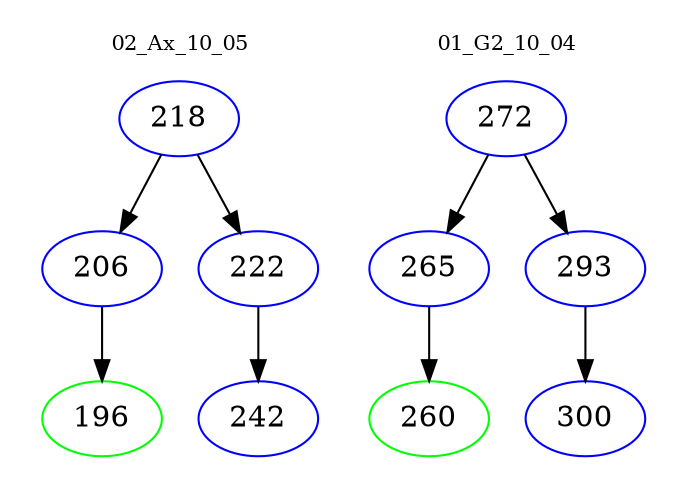 digraph{
subgraph cluster_0 {
color = white
label = "02_Ax_10_05";
fontsize=10;
T0_218 [label="218", color="blue"]
T0_218 -> T0_206 [color="black"]
T0_206 [label="206", color="blue"]
T0_206 -> T0_196 [color="black"]
T0_196 [label="196", color="green"]
T0_218 -> T0_222 [color="black"]
T0_222 [label="222", color="blue"]
T0_222 -> T0_242 [color="black"]
T0_242 [label="242", color="blue"]
}
subgraph cluster_1 {
color = white
label = "01_G2_10_04";
fontsize=10;
T1_272 [label="272", color="blue"]
T1_272 -> T1_265 [color="black"]
T1_265 [label="265", color="blue"]
T1_265 -> T1_260 [color="black"]
T1_260 [label="260", color="green"]
T1_272 -> T1_293 [color="black"]
T1_293 [label="293", color="blue"]
T1_293 -> T1_300 [color="black"]
T1_300 [label="300", color="blue"]
}
}
